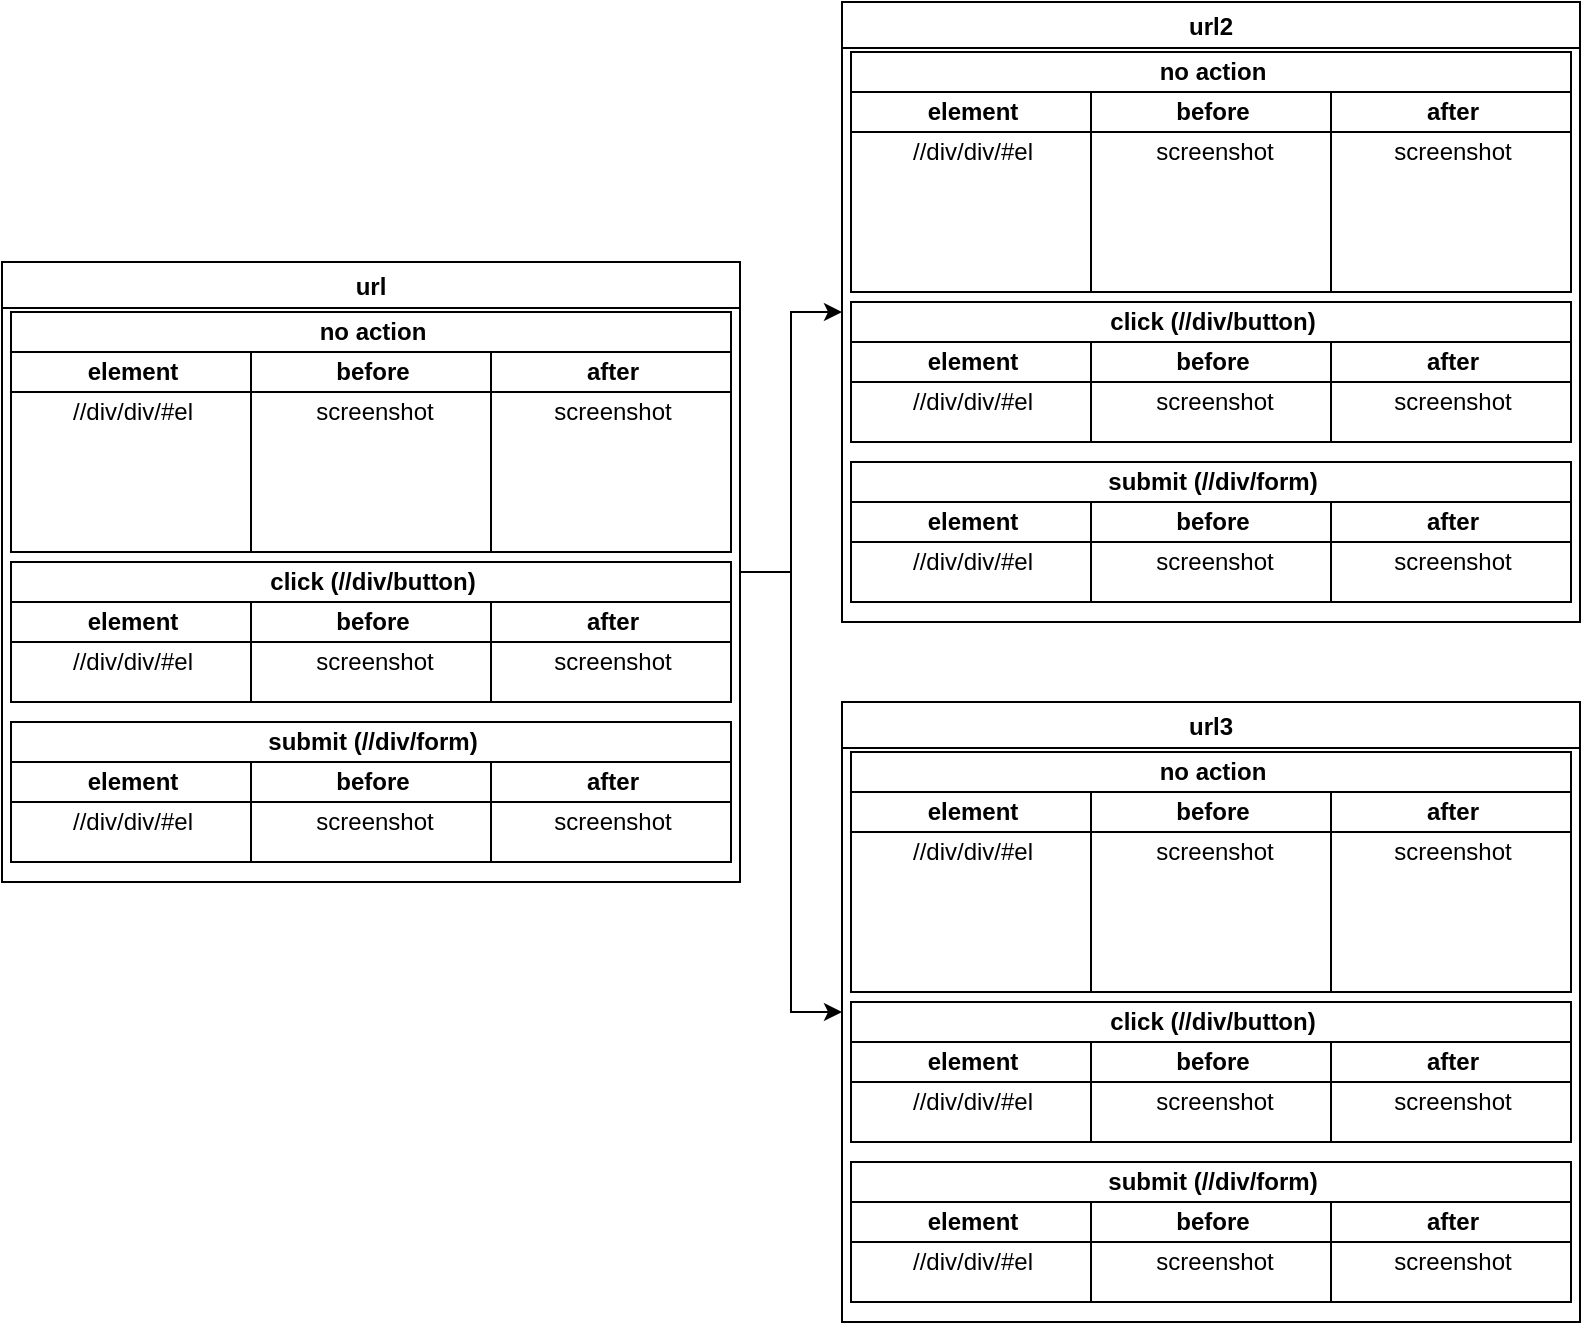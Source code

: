 <mxfile version="14.5.1" type="device"><diagram id="kiXi5358sTxXenSmptHO" name="Page-1"><mxGraphModel dx="1422" dy="762" grid="1" gridSize="10" guides="1" tooltips="1" connect="1" arrows="1" fold="1" page="1" pageScale="1" pageWidth="827" pageHeight="1169" math="0" shadow="0"><root><mxCell id="0"/><mxCell id="1" parent="0"/><mxCell id="lvrE0aMcVM3C65UzT8tr-72" style="edgeStyle=orthogonalEdgeStyle;rounded=0;orthogonalLoop=1;jettySize=auto;html=1;exitX=1;exitY=0.5;exitDx=0;exitDy=0;entryX=0;entryY=0.5;entryDx=0;entryDy=0;" edge="1" parent="1" source="lvrE0aMcVM3C65UzT8tr-20" target="lvrE0aMcVM3C65UzT8tr-28"><mxGeometry relative="1" as="geometry"/></mxCell><mxCell id="lvrE0aMcVM3C65UzT8tr-73" style="edgeStyle=orthogonalEdgeStyle;rounded=0;orthogonalLoop=1;jettySize=auto;html=1;exitX=1;exitY=0.5;exitDx=0;exitDy=0;entryX=0;entryY=0.5;entryDx=0;entryDy=0;" edge="1" parent="1" source="lvrE0aMcVM3C65UzT8tr-20" target="lvrE0aMcVM3C65UzT8tr-50"><mxGeometry relative="1" as="geometry"/></mxCell><mxCell id="lvrE0aMcVM3C65UzT8tr-20" value="url" style="swimlane;" vertex="1" parent="1"><mxGeometry x="20" y="180" width="369" height="310" as="geometry"/></mxCell><mxCell id="lvrE0aMcVM3C65UzT8tr-5" value="no action" style="swimlane;html=1;childLayout=stackLayout;resizeParent=1;resizeParentMax=0;startSize=20;" vertex="1" parent="lvrE0aMcVM3C65UzT8tr-20"><mxGeometry x="4.5" y="25" width="360" height="120" as="geometry"/></mxCell><mxCell id="lvrE0aMcVM3C65UzT8tr-6" value="element" style="swimlane;html=1;startSize=20;" vertex="1" parent="lvrE0aMcVM3C65UzT8tr-5"><mxGeometry y="20" width="120" height="100" as="geometry"><mxRectangle y="20" width="30" height="100" as="alternateBounds"/></mxGeometry></mxCell><mxCell id="lvrE0aMcVM3C65UzT8tr-9" value="//div/div/#el" style="text;html=1;align=center;verticalAlign=middle;resizable=0;points=[];autosize=1;" vertex="1" parent="lvrE0aMcVM3C65UzT8tr-6"><mxGeometry x="20" y="20" width="80" height="20" as="geometry"/></mxCell><mxCell id="lvrE0aMcVM3C65UzT8tr-7" value="before" style="swimlane;html=1;startSize=20;" vertex="1" parent="lvrE0aMcVM3C65UzT8tr-5"><mxGeometry x="120" y="20" width="120" height="100" as="geometry"/></mxCell><mxCell id="lvrE0aMcVM3C65UzT8tr-10" value="screenshot" style="text;html=1;align=center;verticalAlign=middle;resizable=0;points=[];autosize=1;" vertex="1" parent="lvrE0aMcVM3C65UzT8tr-7"><mxGeometry x="26" y="20" width="70" height="20" as="geometry"/></mxCell><mxCell id="lvrE0aMcVM3C65UzT8tr-8" value="after" style="swimlane;html=1;startSize=20;" vertex="1" parent="lvrE0aMcVM3C65UzT8tr-5"><mxGeometry x="240" y="20" width="120" height="100" as="geometry"/></mxCell><mxCell id="lvrE0aMcVM3C65UzT8tr-12" value="screenshot" style="text;html=1;align=center;verticalAlign=middle;resizable=0;points=[];autosize=1;" vertex="1" parent="lvrE0aMcVM3C65UzT8tr-8"><mxGeometry x="25" y="20" width="70" height="20" as="geometry"/></mxCell><mxCell id="lvrE0aMcVM3C65UzT8tr-13" value="click (//div/button)" style="swimlane;html=1;childLayout=stackLayout;resizeParent=1;resizeParentMax=0;startSize=20;" vertex="1" parent="lvrE0aMcVM3C65UzT8tr-20"><mxGeometry x="4.5" y="150" width="360" height="70" as="geometry"/></mxCell><mxCell id="lvrE0aMcVM3C65UzT8tr-14" value="element" style="swimlane;html=1;startSize=20;" vertex="1" parent="lvrE0aMcVM3C65UzT8tr-13"><mxGeometry y="20" width="120" height="50" as="geometry"><mxRectangle y="20" width="30" height="100" as="alternateBounds"/></mxGeometry></mxCell><mxCell id="lvrE0aMcVM3C65UzT8tr-15" value="//div/div/#el" style="text;html=1;align=center;verticalAlign=middle;resizable=0;points=[];autosize=1;" vertex="1" parent="lvrE0aMcVM3C65UzT8tr-14"><mxGeometry x="20" y="20" width="80" height="20" as="geometry"/></mxCell><mxCell id="lvrE0aMcVM3C65UzT8tr-16" value="before" style="swimlane;html=1;startSize=20;" vertex="1" parent="lvrE0aMcVM3C65UzT8tr-13"><mxGeometry x="120" y="20" width="120" height="50" as="geometry"/></mxCell><mxCell id="lvrE0aMcVM3C65UzT8tr-17" value="screenshot" style="text;html=1;align=center;verticalAlign=middle;resizable=0;points=[];autosize=1;" vertex="1" parent="lvrE0aMcVM3C65UzT8tr-16"><mxGeometry x="26" y="20" width="70" height="20" as="geometry"/></mxCell><mxCell id="lvrE0aMcVM3C65UzT8tr-18" value="after" style="swimlane;html=1;startSize=20;" vertex="1" parent="lvrE0aMcVM3C65UzT8tr-13"><mxGeometry x="240" y="20" width="120" height="50" as="geometry"/></mxCell><mxCell id="lvrE0aMcVM3C65UzT8tr-19" value="screenshot" style="text;html=1;align=center;verticalAlign=middle;resizable=0;points=[];autosize=1;" vertex="1" parent="lvrE0aMcVM3C65UzT8tr-18"><mxGeometry x="25" y="20" width="70" height="20" as="geometry"/></mxCell><mxCell id="lvrE0aMcVM3C65UzT8tr-21" value="submit (//div/form)" style="swimlane;html=1;childLayout=stackLayout;resizeParent=1;resizeParentMax=0;startSize=20;" vertex="1" parent="lvrE0aMcVM3C65UzT8tr-20"><mxGeometry x="4.5" y="230" width="360" height="70" as="geometry"/></mxCell><mxCell id="lvrE0aMcVM3C65UzT8tr-22" value="element" style="swimlane;html=1;startSize=20;" vertex="1" parent="lvrE0aMcVM3C65UzT8tr-21"><mxGeometry y="20" width="120" height="50" as="geometry"><mxRectangle y="20" width="30" height="100" as="alternateBounds"/></mxGeometry></mxCell><mxCell id="lvrE0aMcVM3C65UzT8tr-23" value="//div/div/#el" style="text;html=1;align=center;verticalAlign=middle;resizable=0;points=[];autosize=1;" vertex="1" parent="lvrE0aMcVM3C65UzT8tr-22"><mxGeometry x="20" y="20" width="80" height="20" as="geometry"/></mxCell><mxCell id="lvrE0aMcVM3C65UzT8tr-24" value="before" style="swimlane;html=1;startSize=20;" vertex="1" parent="lvrE0aMcVM3C65UzT8tr-21"><mxGeometry x="120" y="20" width="120" height="50" as="geometry"/></mxCell><mxCell id="lvrE0aMcVM3C65UzT8tr-25" value="screenshot" style="text;html=1;align=center;verticalAlign=middle;resizable=0;points=[];autosize=1;" vertex="1" parent="lvrE0aMcVM3C65UzT8tr-24"><mxGeometry x="26" y="20" width="70" height="20" as="geometry"/></mxCell><mxCell id="lvrE0aMcVM3C65UzT8tr-26" value="after" style="swimlane;html=1;startSize=20;" vertex="1" parent="lvrE0aMcVM3C65UzT8tr-21"><mxGeometry x="240" y="20" width="120" height="50" as="geometry"/></mxCell><mxCell id="lvrE0aMcVM3C65UzT8tr-27" value="screenshot" style="text;html=1;align=center;verticalAlign=middle;resizable=0;points=[];autosize=1;" vertex="1" parent="lvrE0aMcVM3C65UzT8tr-26"><mxGeometry x="25" y="20" width="70" height="20" as="geometry"/></mxCell><mxCell id="lvrE0aMcVM3C65UzT8tr-28" value="url2" style="swimlane;" vertex="1" parent="1"><mxGeometry x="440" y="50" width="369" height="310" as="geometry"/></mxCell><mxCell id="lvrE0aMcVM3C65UzT8tr-29" value="no action" style="swimlane;html=1;childLayout=stackLayout;resizeParent=1;resizeParentMax=0;startSize=20;" vertex="1" parent="lvrE0aMcVM3C65UzT8tr-28"><mxGeometry x="4.5" y="25" width="360" height="120" as="geometry"/></mxCell><mxCell id="lvrE0aMcVM3C65UzT8tr-30" value="element" style="swimlane;html=1;startSize=20;" vertex="1" parent="lvrE0aMcVM3C65UzT8tr-29"><mxGeometry y="20" width="120" height="100" as="geometry"><mxRectangle y="20" width="30" height="100" as="alternateBounds"/></mxGeometry></mxCell><mxCell id="lvrE0aMcVM3C65UzT8tr-31" value="//div/div/#el" style="text;html=1;align=center;verticalAlign=middle;resizable=0;points=[];autosize=1;" vertex="1" parent="lvrE0aMcVM3C65UzT8tr-30"><mxGeometry x="20" y="20" width="80" height="20" as="geometry"/></mxCell><mxCell id="lvrE0aMcVM3C65UzT8tr-32" value="before" style="swimlane;html=1;startSize=20;" vertex="1" parent="lvrE0aMcVM3C65UzT8tr-29"><mxGeometry x="120" y="20" width="120" height="100" as="geometry"/></mxCell><mxCell id="lvrE0aMcVM3C65UzT8tr-33" value="screenshot" style="text;html=1;align=center;verticalAlign=middle;resizable=0;points=[];autosize=1;" vertex="1" parent="lvrE0aMcVM3C65UzT8tr-32"><mxGeometry x="26" y="20" width="70" height="20" as="geometry"/></mxCell><mxCell id="lvrE0aMcVM3C65UzT8tr-34" value="after" style="swimlane;html=1;startSize=20;" vertex="1" parent="lvrE0aMcVM3C65UzT8tr-29"><mxGeometry x="240" y="20" width="120" height="100" as="geometry"/></mxCell><mxCell id="lvrE0aMcVM3C65UzT8tr-35" value="screenshot" style="text;html=1;align=center;verticalAlign=middle;resizable=0;points=[];autosize=1;" vertex="1" parent="lvrE0aMcVM3C65UzT8tr-34"><mxGeometry x="25" y="20" width="70" height="20" as="geometry"/></mxCell><mxCell id="lvrE0aMcVM3C65UzT8tr-36" value="click (//div/button)" style="swimlane;html=1;childLayout=stackLayout;resizeParent=1;resizeParentMax=0;startSize=20;" vertex="1" parent="lvrE0aMcVM3C65UzT8tr-28"><mxGeometry x="4.5" y="150" width="360" height="70" as="geometry"/></mxCell><mxCell id="lvrE0aMcVM3C65UzT8tr-37" value="element" style="swimlane;html=1;startSize=20;" vertex="1" parent="lvrE0aMcVM3C65UzT8tr-36"><mxGeometry y="20" width="120" height="50" as="geometry"><mxRectangle y="20" width="30" height="100" as="alternateBounds"/></mxGeometry></mxCell><mxCell id="lvrE0aMcVM3C65UzT8tr-38" value="//div/div/#el" style="text;html=1;align=center;verticalAlign=middle;resizable=0;points=[];autosize=1;" vertex="1" parent="lvrE0aMcVM3C65UzT8tr-37"><mxGeometry x="20" y="20" width="80" height="20" as="geometry"/></mxCell><mxCell id="lvrE0aMcVM3C65UzT8tr-39" value="before" style="swimlane;html=1;startSize=20;" vertex="1" parent="lvrE0aMcVM3C65UzT8tr-36"><mxGeometry x="120" y="20" width="120" height="50" as="geometry"/></mxCell><mxCell id="lvrE0aMcVM3C65UzT8tr-40" value="screenshot" style="text;html=1;align=center;verticalAlign=middle;resizable=0;points=[];autosize=1;" vertex="1" parent="lvrE0aMcVM3C65UzT8tr-39"><mxGeometry x="26" y="20" width="70" height="20" as="geometry"/></mxCell><mxCell id="lvrE0aMcVM3C65UzT8tr-41" value="after" style="swimlane;html=1;startSize=20;" vertex="1" parent="lvrE0aMcVM3C65UzT8tr-36"><mxGeometry x="240" y="20" width="120" height="50" as="geometry"/></mxCell><mxCell id="lvrE0aMcVM3C65UzT8tr-42" value="screenshot" style="text;html=1;align=center;verticalAlign=middle;resizable=0;points=[];autosize=1;" vertex="1" parent="lvrE0aMcVM3C65UzT8tr-41"><mxGeometry x="25" y="20" width="70" height="20" as="geometry"/></mxCell><mxCell id="lvrE0aMcVM3C65UzT8tr-43" value="submit (//div/form)" style="swimlane;html=1;childLayout=stackLayout;resizeParent=1;resizeParentMax=0;startSize=20;" vertex="1" parent="lvrE0aMcVM3C65UzT8tr-28"><mxGeometry x="4.5" y="230" width="360" height="70" as="geometry"/></mxCell><mxCell id="lvrE0aMcVM3C65UzT8tr-44" value="element" style="swimlane;html=1;startSize=20;" vertex="1" parent="lvrE0aMcVM3C65UzT8tr-43"><mxGeometry y="20" width="120" height="50" as="geometry"><mxRectangle y="20" width="30" height="100" as="alternateBounds"/></mxGeometry></mxCell><mxCell id="lvrE0aMcVM3C65UzT8tr-45" value="//div/div/#el" style="text;html=1;align=center;verticalAlign=middle;resizable=0;points=[];autosize=1;" vertex="1" parent="lvrE0aMcVM3C65UzT8tr-44"><mxGeometry x="20" y="20" width="80" height="20" as="geometry"/></mxCell><mxCell id="lvrE0aMcVM3C65UzT8tr-46" value="before" style="swimlane;html=1;startSize=20;" vertex="1" parent="lvrE0aMcVM3C65UzT8tr-43"><mxGeometry x="120" y="20" width="120" height="50" as="geometry"/></mxCell><mxCell id="lvrE0aMcVM3C65UzT8tr-47" value="screenshot" style="text;html=1;align=center;verticalAlign=middle;resizable=0;points=[];autosize=1;" vertex="1" parent="lvrE0aMcVM3C65UzT8tr-46"><mxGeometry x="26" y="20" width="70" height="20" as="geometry"/></mxCell><mxCell id="lvrE0aMcVM3C65UzT8tr-48" value="after" style="swimlane;html=1;startSize=20;" vertex="1" parent="lvrE0aMcVM3C65UzT8tr-43"><mxGeometry x="240" y="20" width="120" height="50" as="geometry"/></mxCell><mxCell id="lvrE0aMcVM3C65UzT8tr-49" value="screenshot" style="text;html=1;align=center;verticalAlign=middle;resizable=0;points=[];autosize=1;" vertex="1" parent="lvrE0aMcVM3C65UzT8tr-48"><mxGeometry x="25" y="20" width="70" height="20" as="geometry"/></mxCell><mxCell id="lvrE0aMcVM3C65UzT8tr-50" value="url3" style="swimlane;" vertex="1" parent="1"><mxGeometry x="440" y="400" width="369" height="310" as="geometry"/></mxCell><mxCell id="lvrE0aMcVM3C65UzT8tr-51" value="no action" style="swimlane;html=1;childLayout=stackLayout;resizeParent=1;resizeParentMax=0;startSize=20;" vertex="1" parent="lvrE0aMcVM3C65UzT8tr-50"><mxGeometry x="4.5" y="25" width="360" height="120" as="geometry"/></mxCell><mxCell id="lvrE0aMcVM3C65UzT8tr-52" value="element" style="swimlane;html=1;startSize=20;" vertex="1" parent="lvrE0aMcVM3C65UzT8tr-51"><mxGeometry y="20" width="120" height="100" as="geometry"><mxRectangle y="20" width="30" height="100" as="alternateBounds"/></mxGeometry></mxCell><mxCell id="lvrE0aMcVM3C65UzT8tr-53" value="//div/div/#el" style="text;html=1;align=center;verticalAlign=middle;resizable=0;points=[];autosize=1;" vertex="1" parent="lvrE0aMcVM3C65UzT8tr-52"><mxGeometry x="20" y="20" width="80" height="20" as="geometry"/></mxCell><mxCell id="lvrE0aMcVM3C65UzT8tr-54" value="before" style="swimlane;html=1;startSize=20;" vertex="1" parent="lvrE0aMcVM3C65UzT8tr-51"><mxGeometry x="120" y="20" width="120" height="100" as="geometry"/></mxCell><mxCell id="lvrE0aMcVM3C65UzT8tr-55" value="screenshot" style="text;html=1;align=center;verticalAlign=middle;resizable=0;points=[];autosize=1;" vertex="1" parent="lvrE0aMcVM3C65UzT8tr-54"><mxGeometry x="26" y="20" width="70" height="20" as="geometry"/></mxCell><mxCell id="lvrE0aMcVM3C65UzT8tr-56" value="after" style="swimlane;html=1;startSize=20;" vertex="1" parent="lvrE0aMcVM3C65UzT8tr-51"><mxGeometry x="240" y="20" width="120" height="100" as="geometry"/></mxCell><mxCell id="lvrE0aMcVM3C65UzT8tr-57" value="screenshot" style="text;html=1;align=center;verticalAlign=middle;resizable=0;points=[];autosize=1;" vertex="1" parent="lvrE0aMcVM3C65UzT8tr-56"><mxGeometry x="25" y="20" width="70" height="20" as="geometry"/></mxCell><mxCell id="lvrE0aMcVM3C65UzT8tr-58" value="click (//div/button)" style="swimlane;html=1;childLayout=stackLayout;resizeParent=1;resizeParentMax=0;startSize=20;" vertex="1" parent="lvrE0aMcVM3C65UzT8tr-50"><mxGeometry x="4.5" y="150" width="360" height="70" as="geometry"/></mxCell><mxCell id="lvrE0aMcVM3C65UzT8tr-59" value="element" style="swimlane;html=1;startSize=20;" vertex="1" parent="lvrE0aMcVM3C65UzT8tr-58"><mxGeometry y="20" width="120" height="50" as="geometry"><mxRectangle y="20" width="30" height="100" as="alternateBounds"/></mxGeometry></mxCell><mxCell id="lvrE0aMcVM3C65UzT8tr-60" value="//div/div/#el" style="text;html=1;align=center;verticalAlign=middle;resizable=0;points=[];autosize=1;" vertex="1" parent="lvrE0aMcVM3C65UzT8tr-59"><mxGeometry x="20" y="20" width="80" height="20" as="geometry"/></mxCell><mxCell id="lvrE0aMcVM3C65UzT8tr-61" value="before" style="swimlane;html=1;startSize=20;" vertex="1" parent="lvrE0aMcVM3C65UzT8tr-58"><mxGeometry x="120" y="20" width="120" height="50" as="geometry"/></mxCell><mxCell id="lvrE0aMcVM3C65UzT8tr-62" value="screenshot" style="text;html=1;align=center;verticalAlign=middle;resizable=0;points=[];autosize=1;" vertex="1" parent="lvrE0aMcVM3C65UzT8tr-61"><mxGeometry x="26" y="20" width="70" height="20" as="geometry"/></mxCell><mxCell id="lvrE0aMcVM3C65UzT8tr-63" value="after" style="swimlane;html=1;startSize=20;" vertex="1" parent="lvrE0aMcVM3C65UzT8tr-58"><mxGeometry x="240" y="20" width="120" height="50" as="geometry"/></mxCell><mxCell id="lvrE0aMcVM3C65UzT8tr-64" value="screenshot" style="text;html=1;align=center;verticalAlign=middle;resizable=0;points=[];autosize=1;" vertex="1" parent="lvrE0aMcVM3C65UzT8tr-63"><mxGeometry x="25" y="20" width="70" height="20" as="geometry"/></mxCell><mxCell id="lvrE0aMcVM3C65UzT8tr-65" value="submit (//div/form)" style="swimlane;html=1;childLayout=stackLayout;resizeParent=1;resizeParentMax=0;startSize=20;" vertex="1" parent="lvrE0aMcVM3C65UzT8tr-50"><mxGeometry x="4.5" y="230" width="360" height="70" as="geometry"/></mxCell><mxCell id="lvrE0aMcVM3C65UzT8tr-66" value="element" style="swimlane;html=1;startSize=20;" vertex="1" parent="lvrE0aMcVM3C65UzT8tr-65"><mxGeometry y="20" width="120" height="50" as="geometry"><mxRectangle y="20" width="30" height="100" as="alternateBounds"/></mxGeometry></mxCell><mxCell id="lvrE0aMcVM3C65UzT8tr-67" value="//div/div/#el" style="text;html=1;align=center;verticalAlign=middle;resizable=0;points=[];autosize=1;" vertex="1" parent="lvrE0aMcVM3C65UzT8tr-66"><mxGeometry x="20" y="20" width="80" height="20" as="geometry"/></mxCell><mxCell id="lvrE0aMcVM3C65UzT8tr-68" value="before" style="swimlane;html=1;startSize=20;" vertex="1" parent="lvrE0aMcVM3C65UzT8tr-65"><mxGeometry x="120" y="20" width="120" height="50" as="geometry"/></mxCell><mxCell id="lvrE0aMcVM3C65UzT8tr-69" value="screenshot" style="text;html=1;align=center;verticalAlign=middle;resizable=0;points=[];autosize=1;" vertex="1" parent="lvrE0aMcVM3C65UzT8tr-68"><mxGeometry x="26" y="20" width="70" height="20" as="geometry"/></mxCell><mxCell id="lvrE0aMcVM3C65UzT8tr-70" value="after" style="swimlane;html=1;startSize=20;" vertex="1" parent="lvrE0aMcVM3C65UzT8tr-65"><mxGeometry x="240" y="20" width="120" height="50" as="geometry"/></mxCell><mxCell id="lvrE0aMcVM3C65UzT8tr-71" value="screenshot" style="text;html=1;align=center;verticalAlign=middle;resizable=0;points=[];autosize=1;" vertex="1" parent="lvrE0aMcVM3C65UzT8tr-70"><mxGeometry x="25" y="20" width="70" height="20" as="geometry"/></mxCell></root></mxGraphModel></diagram></mxfile>